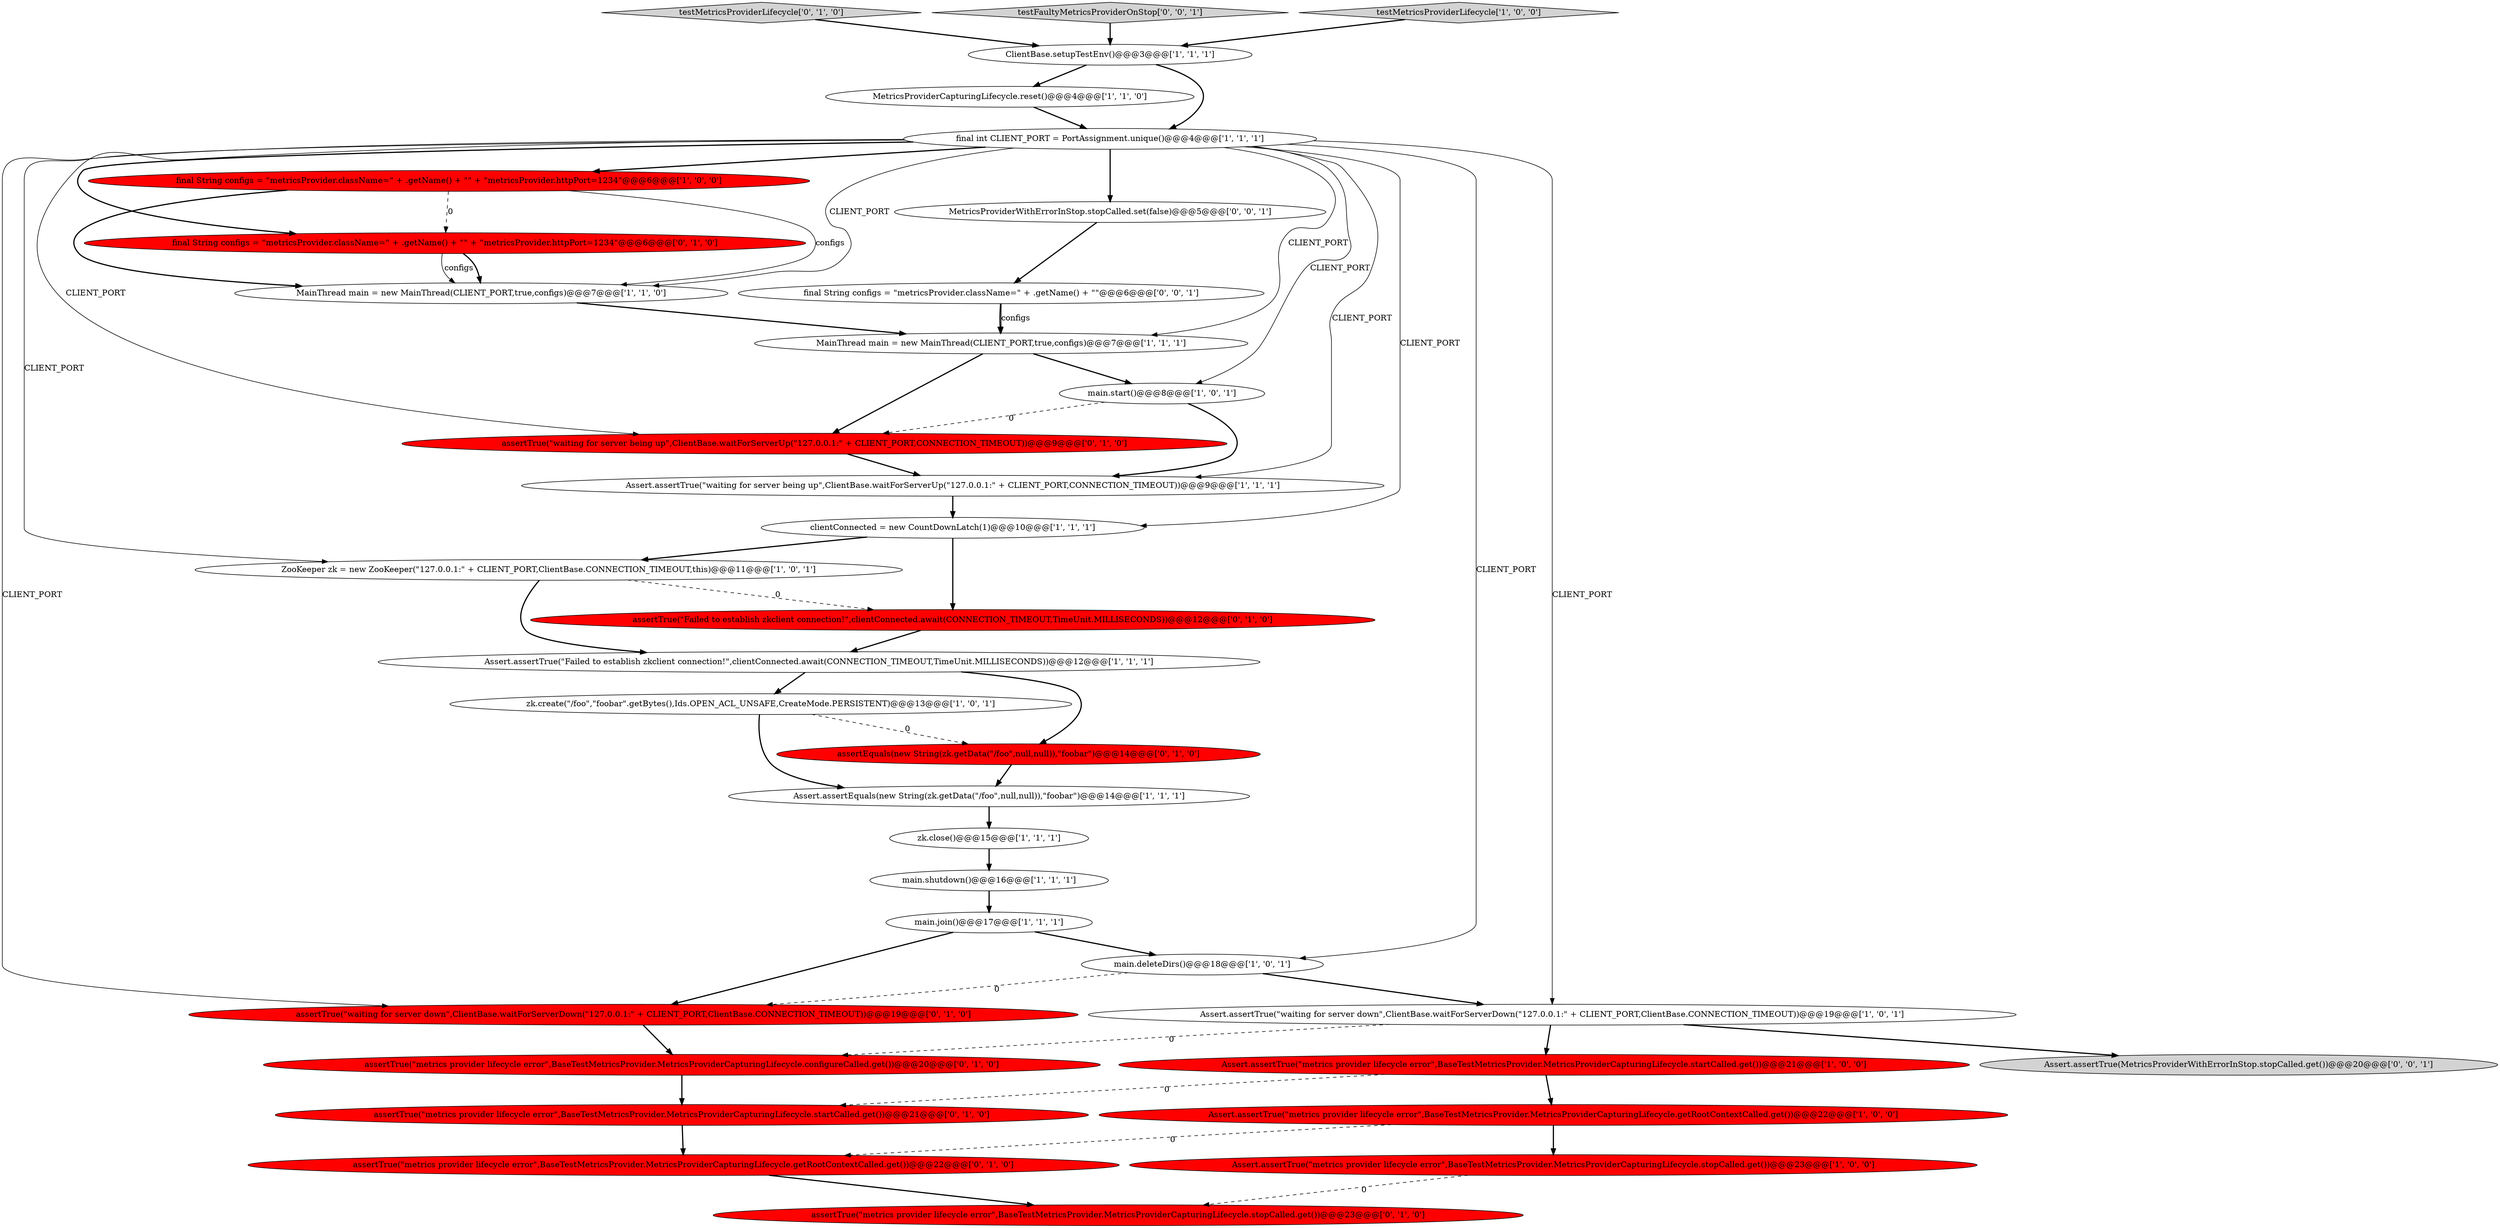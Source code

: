 digraph {
4 [style = filled, label = "MainThread main = new MainThread(CLIENT_PORT,true,configs)@@@7@@@['1', '1', '1']", fillcolor = white, shape = ellipse image = "AAA0AAABBB1BBB"];
5 [style = filled, label = "main.deleteDirs()@@@18@@@['1', '0', '1']", fillcolor = white, shape = ellipse image = "AAA0AAABBB1BBB"];
19 [style = filled, label = "Assert.assertTrue(\"metrics provider lifecycle error\",BaseTestMetricsProvider.MetricsProviderCapturingLifecycle.startCalled.get())@@@21@@@['1', '0', '0']", fillcolor = red, shape = ellipse image = "AAA1AAABBB1BBB"];
10 [style = filled, label = "clientConnected = new CountDownLatch(1)@@@10@@@['1', '1', '1']", fillcolor = white, shape = ellipse image = "AAA0AAABBB1BBB"];
26 [style = filled, label = "assertTrue(\"metrics provider lifecycle error\",BaseTestMetricsProvider.MetricsProviderCapturingLifecycle.getRootContextCalled.get())@@@22@@@['0', '1', '0']", fillcolor = red, shape = ellipse image = "AAA1AAABBB2BBB"];
13 [style = filled, label = "main.join()@@@17@@@['1', '1', '1']", fillcolor = white, shape = ellipse image = "AAA0AAABBB1BBB"];
16 [style = filled, label = "main.start()@@@8@@@['1', '0', '1']", fillcolor = white, shape = ellipse image = "AAA0AAABBB1BBB"];
31 [style = filled, label = "testMetricsProviderLifecycle['0', '1', '0']", fillcolor = lightgray, shape = diamond image = "AAA0AAABBB2BBB"];
21 [style = filled, label = "zk.create(\"/foo\",\"foobar\".getBytes(),Ids.OPEN_ACL_UNSAFE,CreateMode.PERSISTENT)@@@13@@@['1', '0', '1']", fillcolor = white, shape = ellipse image = "AAA0AAABBB1BBB"];
9 [style = filled, label = "Assert.assertEquals(new String(zk.getData(\"/foo\",null,null)),\"foobar\")@@@14@@@['1', '1', '1']", fillcolor = white, shape = ellipse image = "AAA0AAABBB1BBB"];
33 [style = filled, label = "final String configs = \"metricsProvider.className=\" + .getName() + \"\"@@@6@@@['0', '0', '1']", fillcolor = white, shape = ellipse image = "AAA0AAABBB3BBB"];
0 [style = filled, label = "MetricsProviderCapturingLifecycle.reset()@@@4@@@['1', '1', '0']", fillcolor = white, shape = ellipse image = "AAA0AAABBB1BBB"];
14 [style = filled, label = "Assert.assertTrue(\"metrics provider lifecycle error\",BaseTestMetricsProvider.MetricsProviderCapturingLifecycle.getRootContextCalled.get())@@@22@@@['1', '0', '0']", fillcolor = red, shape = ellipse image = "AAA1AAABBB1BBB"];
27 [style = filled, label = "assertTrue(\"metrics provider lifecycle error\",BaseTestMetricsProvider.MetricsProviderCapturingLifecycle.startCalled.get())@@@21@@@['0', '1', '0']", fillcolor = red, shape = ellipse image = "AAA1AAABBB2BBB"];
32 [style = filled, label = "MetricsProviderWithErrorInStop.stopCalled.set(false)@@@5@@@['0', '0', '1']", fillcolor = white, shape = ellipse image = "AAA0AAABBB3BBB"];
25 [style = filled, label = "assertTrue(\"metrics provider lifecycle error\",BaseTestMetricsProvider.MetricsProviderCapturingLifecycle.stopCalled.get())@@@23@@@['0', '1', '0']", fillcolor = red, shape = ellipse image = "AAA1AAABBB2BBB"];
18 [style = filled, label = "Assert.assertTrue(\"Failed to establish zkclient connection!\",clientConnected.await(CONNECTION_TIMEOUT,TimeUnit.MILLISECONDS))@@@12@@@['1', '1', '1']", fillcolor = white, shape = ellipse image = "AAA0AAABBB1BBB"];
20 [style = filled, label = "final String configs = \"metricsProvider.className=\" + .getName() + \"\" + \"metricsProvider.httpPort=1234\"@@@6@@@['1', '0', '0']", fillcolor = red, shape = ellipse image = "AAA1AAABBB1BBB"];
30 [style = filled, label = "assertTrue(\"waiting for server down\",ClientBase.waitForServerDown(\"127.0.0.1:\" + CLIENT_PORT,ClientBase.CONNECTION_TIMEOUT))@@@19@@@['0', '1', '0']", fillcolor = red, shape = ellipse image = "AAA1AAABBB2BBB"];
24 [style = filled, label = "final String configs = \"metricsProvider.className=\" + .getName() + \"\" + \"metricsProvider.httpPort=1234\"@@@6@@@['0', '1', '0']", fillcolor = red, shape = ellipse image = "AAA1AAABBB2BBB"];
22 [style = filled, label = "assertTrue(\"Failed to establish zkclient connection!\",clientConnected.await(CONNECTION_TIMEOUT,TimeUnit.MILLISECONDS))@@@12@@@['0', '1', '0']", fillcolor = red, shape = ellipse image = "AAA1AAABBB2BBB"];
29 [style = filled, label = "assertTrue(\"waiting for server being up\",ClientBase.waitForServerUp(\"127.0.0.1:\" + CLIENT_PORT,CONNECTION_TIMEOUT))@@@9@@@['0', '1', '0']", fillcolor = red, shape = ellipse image = "AAA1AAABBB2BBB"];
34 [style = filled, label = "Assert.assertTrue(MetricsProviderWithErrorInStop.stopCalled.get())@@@20@@@['0', '0', '1']", fillcolor = lightgray, shape = ellipse image = "AAA0AAABBB3BBB"];
6 [style = filled, label = "final int CLIENT_PORT = PortAssignment.unique()@@@4@@@['1', '1', '1']", fillcolor = white, shape = ellipse image = "AAA0AAABBB1BBB"];
35 [style = filled, label = "testFaultyMetricsProviderOnStop['0', '0', '1']", fillcolor = lightgray, shape = diamond image = "AAA0AAABBB3BBB"];
8 [style = filled, label = "Assert.assertTrue(\"metrics provider lifecycle error\",BaseTestMetricsProvider.MetricsProviderCapturingLifecycle.stopCalled.get())@@@23@@@['1', '0', '0']", fillcolor = red, shape = ellipse image = "AAA1AAABBB1BBB"];
7 [style = filled, label = "zk.close()@@@15@@@['1', '1', '1']", fillcolor = white, shape = ellipse image = "AAA0AAABBB1BBB"];
17 [style = filled, label = "Assert.assertTrue(\"waiting for server down\",ClientBase.waitForServerDown(\"127.0.0.1:\" + CLIENT_PORT,ClientBase.CONNECTION_TIMEOUT))@@@19@@@['1', '0', '1']", fillcolor = white, shape = ellipse image = "AAA0AAABBB1BBB"];
12 [style = filled, label = "main.shutdown()@@@16@@@['1', '1', '1']", fillcolor = white, shape = ellipse image = "AAA0AAABBB1BBB"];
28 [style = filled, label = "assertEquals(new String(zk.getData(\"/foo\",null,null)),\"foobar\")@@@14@@@['0', '1', '0']", fillcolor = red, shape = ellipse image = "AAA1AAABBB2BBB"];
11 [style = filled, label = "ZooKeeper zk = new ZooKeeper(\"127.0.0.1:\" + CLIENT_PORT,ClientBase.CONNECTION_TIMEOUT,this)@@@11@@@['1', '0', '1']", fillcolor = white, shape = ellipse image = "AAA0AAABBB1BBB"];
15 [style = filled, label = "ClientBase.setupTestEnv()@@@3@@@['1', '1', '1']", fillcolor = white, shape = ellipse image = "AAA0AAABBB1BBB"];
2 [style = filled, label = "Assert.assertTrue(\"waiting for server being up\",ClientBase.waitForServerUp(\"127.0.0.1:\" + CLIENT_PORT,CONNECTION_TIMEOUT))@@@9@@@['1', '1', '1']", fillcolor = white, shape = ellipse image = "AAA0AAABBB1BBB"];
23 [style = filled, label = "assertTrue(\"metrics provider lifecycle error\",BaseTestMetricsProvider.MetricsProviderCapturingLifecycle.configureCalled.get())@@@20@@@['0', '1', '0']", fillcolor = red, shape = ellipse image = "AAA1AAABBB2BBB"];
1 [style = filled, label = "MainThread main = new MainThread(CLIENT_PORT,true,configs)@@@7@@@['1', '1', '0']", fillcolor = white, shape = ellipse image = "AAA0AAABBB1BBB"];
3 [style = filled, label = "testMetricsProviderLifecycle['1', '0', '0']", fillcolor = lightgray, shape = diamond image = "AAA0AAABBB1BBB"];
6->32 [style = bold, label=""];
10->22 [style = bold, label=""];
6->1 [style = solid, label="CLIENT_PORT"];
19->27 [style = dashed, label="0"];
1->4 [style = bold, label=""];
23->27 [style = bold, label=""];
6->5 [style = solid, label="CLIENT_PORT"];
35->15 [style = bold, label=""];
0->6 [style = bold, label=""];
7->12 [style = bold, label=""];
21->28 [style = dashed, label="0"];
26->25 [style = bold, label=""];
33->4 [style = bold, label=""];
30->23 [style = bold, label=""];
11->22 [style = dashed, label="0"];
6->16 [style = solid, label="CLIENT_PORT"];
28->9 [style = bold, label=""];
6->24 [style = bold, label=""];
15->6 [style = bold, label=""];
3->15 [style = bold, label=""];
4->29 [style = bold, label=""];
13->30 [style = bold, label=""];
24->1 [style = solid, label="configs"];
20->1 [style = bold, label=""];
16->2 [style = bold, label=""];
9->7 [style = bold, label=""];
2->10 [style = bold, label=""];
5->17 [style = bold, label=""];
31->15 [style = bold, label=""];
17->19 [style = bold, label=""];
18->28 [style = bold, label=""];
11->18 [style = bold, label=""];
32->33 [style = bold, label=""];
14->26 [style = dashed, label="0"];
6->10 [style = solid, label="CLIENT_PORT"];
6->20 [style = bold, label=""];
6->2 [style = solid, label="CLIENT_PORT"];
12->13 [style = bold, label=""];
17->34 [style = bold, label=""];
21->9 [style = bold, label=""];
29->2 [style = bold, label=""];
22->18 [style = bold, label=""];
27->26 [style = bold, label=""];
19->14 [style = bold, label=""];
20->1 [style = solid, label="configs"];
6->29 [style = solid, label="CLIENT_PORT"];
20->24 [style = dashed, label="0"];
15->0 [style = bold, label=""];
6->17 [style = solid, label="CLIENT_PORT"];
13->5 [style = bold, label=""];
6->30 [style = solid, label="CLIENT_PORT"];
16->29 [style = dashed, label="0"];
8->25 [style = dashed, label="0"];
14->8 [style = bold, label=""];
17->23 [style = dashed, label="0"];
18->21 [style = bold, label=""];
24->1 [style = bold, label=""];
6->11 [style = solid, label="CLIENT_PORT"];
6->4 [style = solid, label="CLIENT_PORT"];
33->4 [style = solid, label="configs"];
4->16 [style = bold, label=""];
5->30 [style = dashed, label="0"];
10->11 [style = bold, label=""];
}
